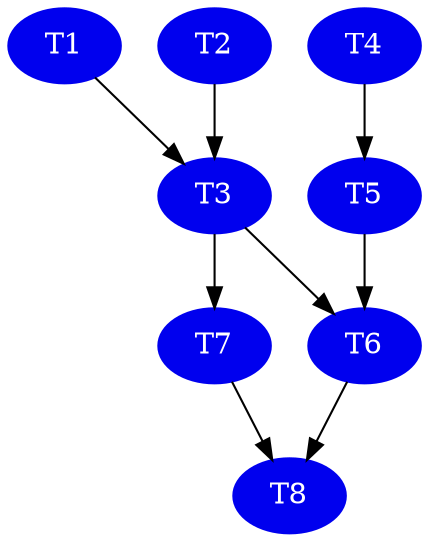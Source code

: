 digraph G{
	node [fontcolor=white,style=filled,color=blue2];
	T1 [label = T1];
	T3 [label = T3];
	T2 [label = T2];
	T4 [label = T4];
	T5 [label = T5];
	T7 [label = T7];
	T6 [label = T6];
	T8 [label = T8];
	T1 -> T3;
	T2 -> T3;
	T4 -> T5;
	T3 -> T7;
	T3 -> T6;
	T5 -> T6;
	T7 -> T8;
	T6 -> T8;
}

